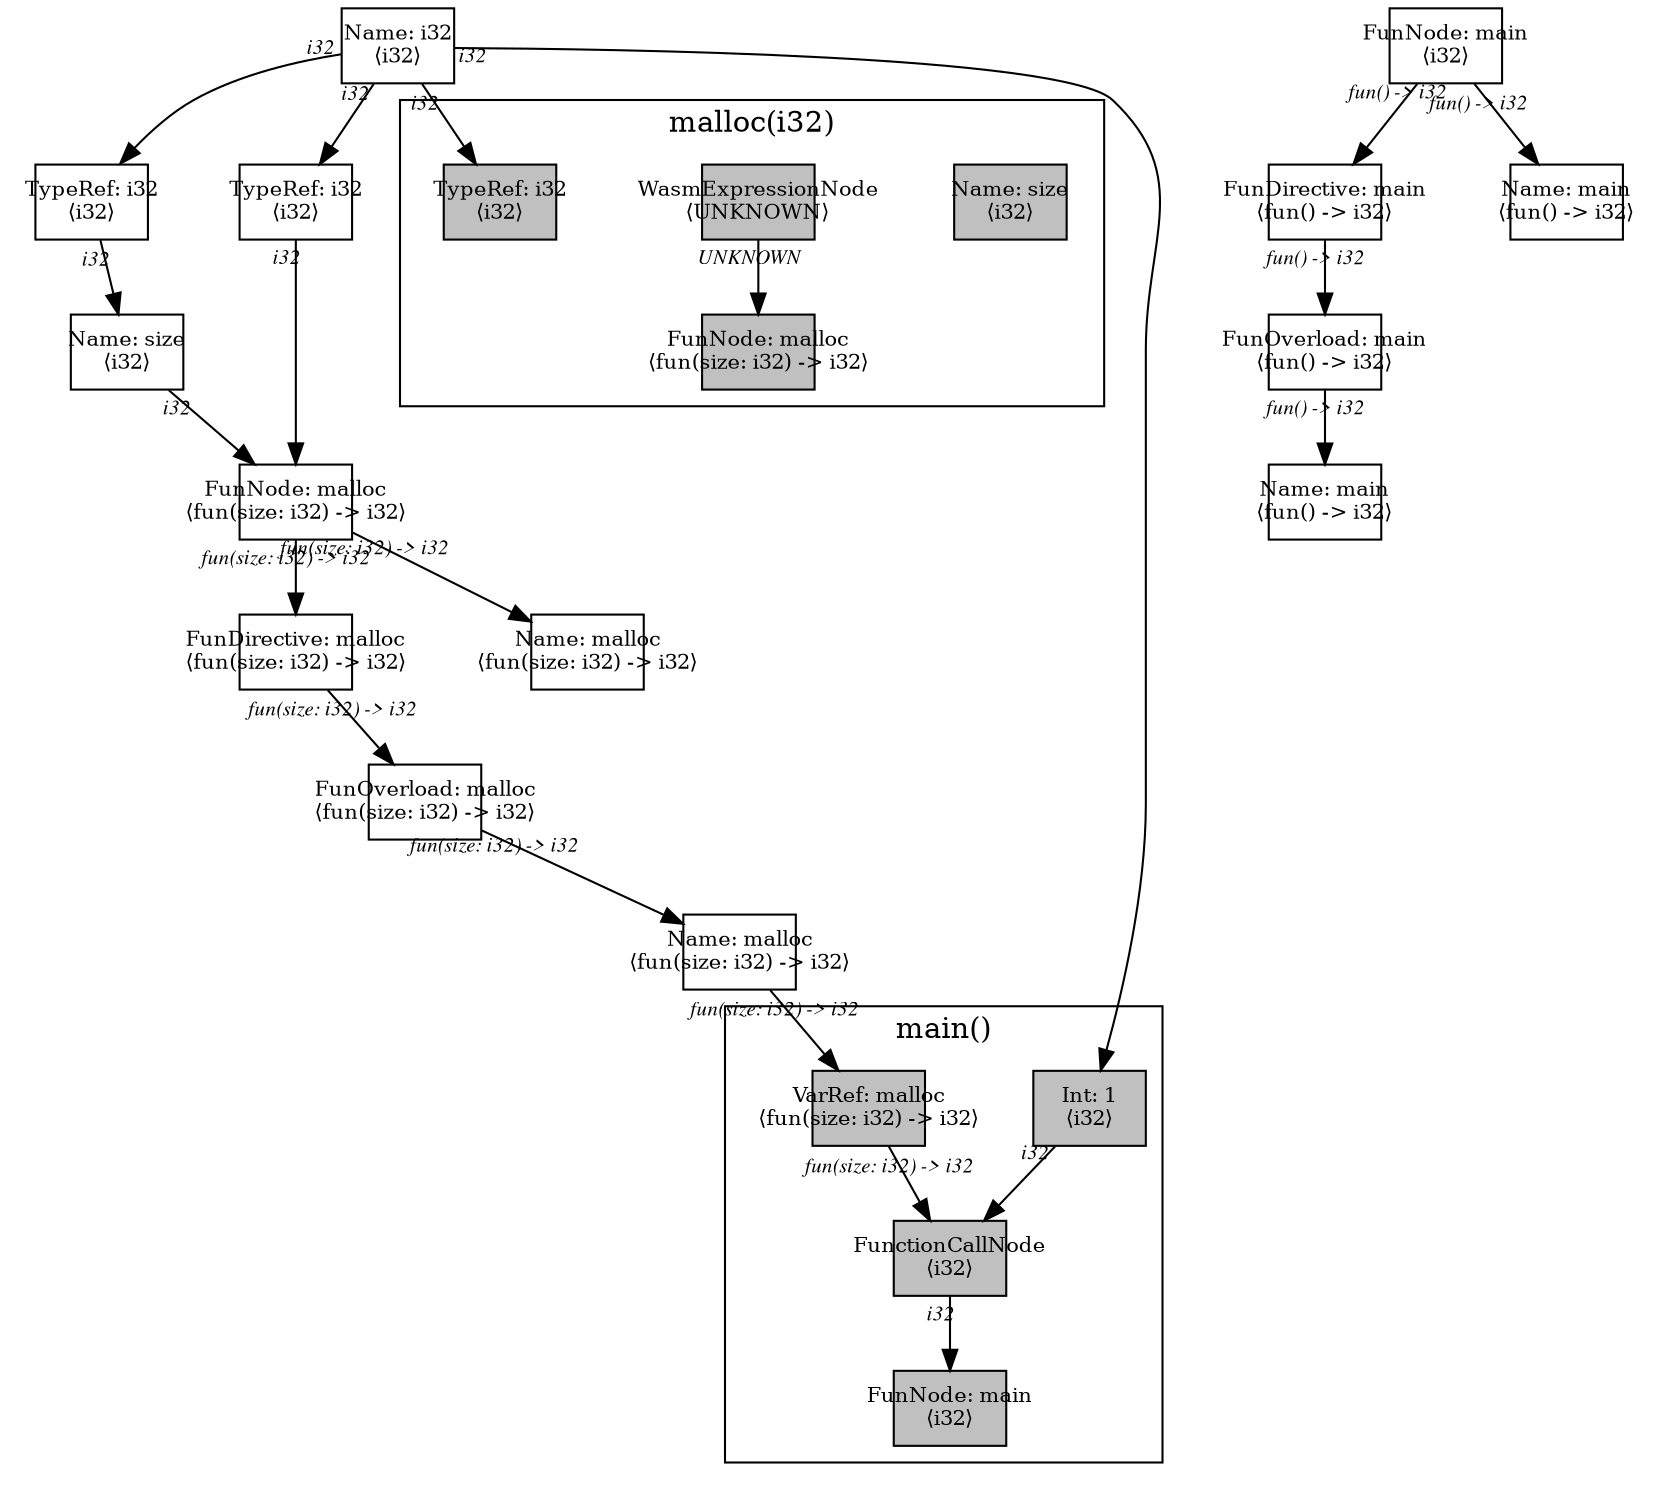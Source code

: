 digraph Document {
  node [shape=box,fixedsize=shape fontsize=10]
  1 [label="Name: i32\n⟨i32⟩", fillcolor=grey];
  2 [label="FunOverload: malloc\n⟨fun(size: i32) -> i32⟩", fillcolor=grey];
  3 [label="FunDirective: malloc\n⟨fun(size: i32) -> i32⟩", fillcolor=grey];
  4 [label="FunNode: malloc\n⟨fun(size: i32) -> i32⟩", fillcolor=grey];
  5 [label="TypeRef: i32\n⟨i32⟩", fillcolor=grey];
  6 [label="Name: size\n⟨i32⟩", fillcolor=grey];
  7 [label="TypeRef: i32\n⟨i32⟩", fillcolor=grey];
  8 [label="Name: malloc\n⟨fun(size: i32) -> i32⟩", fillcolor=grey];
  9 [label="Name: malloc\n⟨fun(size: i32) -> i32⟩", fillcolor=grey];
  10 [label="FunOverload: main\n⟨fun() -> i32⟩", fillcolor=grey];
  11 [label="FunDirective: main\n⟨fun() -> i32⟩", fillcolor=grey];
  12 [label="FunNode: main\n⟨i32⟩", fillcolor=grey];
  13 [label="Name: main\n⟨fun() -> i32⟩", fillcolor=grey];
  14 [label="Name: main\n⟨fun() -> i32⟩", fillcolor=grey];
  subgraph cluster0 {
    node [style=filled, fillcolor=grey];
    15 [label="FunctionCallNode\n⟨i32⟩", fillcolor=grey];
    16 [label="VarRef: malloc\n⟨fun(size: i32) -> i32⟩", fillcolor=grey];
    17 [label="Int: 1\n⟨i32⟩", fillcolor=grey];
    18 [label="FunNode: main\n⟨i32⟩", fillcolor=grey];
    15 -> 18[taillabel="i32" labeldistance="1" fontname="times  italic" fontsize = 10 color="black" ];
    16 -> 15[taillabel="fun(size: i32) -> i32" labeldistance="1" fontname="times  italic" fontsize = 10 color="black" ];
    17 -> 15[taillabel="i32" labeldistance="1" fontname="times  italic" fontsize = 10 color="black" ];
  label = "main()";
}
  subgraph cluster1 {
    node [style=filled, fillcolor=grey];
    19 [label="Name: size\n⟨i32⟩", fillcolor=grey];
    20 [label="WasmExpressionNode\n⟨UNKNOWN⟩", fillcolor=grey];
    21 [label="FunNode: malloc\n⟨fun(size: i32) -> i32⟩", fillcolor=grey];
    22 [label="TypeRef: i32\n⟨i32⟩", fillcolor=grey];
    20 -> 21[taillabel="UNKNOWN" labeldistance="1" fontname="times  italic" fontsize = 10 color="black" ];
  label = "malloc(i32)";
}
  1 -> 5[taillabel="i32" labeldistance="1" fontname="times  italic" fontsize = 10 color="black" ];
  1 -> 7[taillabel="i32" labeldistance="1" fontname="times  italic" fontsize = 10 color="black" ];
  1 -> 17[taillabel="i32" labeldistance="1" fontname="times  italic" fontsize = 10 color="black" ];
  1 -> 22[taillabel="i32" labeldistance="1" fontname="times  italic" fontsize = 10 color="black" ];
  2 -> 9[taillabel="fun(size: i32) -> i32" labeldistance="1" fontname="times  italic" fontsize = 10 color="black" ];
  3 -> 2[taillabel="fun(size: i32) -> i32" labeldistance="1" fontname="times  italic" fontsize = 10 color="black" ];
  4 -> 8[taillabel="fun(size: i32) -> i32" labeldistance="1" fontname="times  italic" fontsize = 10 color="black" ];
  4 -> 3[taillabel="fun(size: i32) -> i32" labeldistance="1" fontname="times  italic" fontsize = 10 color="black" ];
  5 -> 6[taillabel="i32" labeldistance="1" fontname="times  italic" fontsize = 10 color="black" ];
  6 -> 4[taillabel="i32" labeldistance="1" fontname="times  italic" fontsize = 10 color="black" ];
  7 -> 4[taillabel="i32" labeldistance="1" fontname="times  italic" fontsize = 10 color="black" ];
  9 -> 16[taillabel="fun(size: i32) -> i32" labeldistance="1" fontname="times  italic" fontsize = 10 color="black" ];
  10 -> 14[taillabel="fun() -> i32" labeldistance="1" fontname="times  italic" fontsize = 10 color="black" ];
  11 -> 10[taillabel="fun() -> i32" labeldistance="1" fontname="times  italic" fontsize = 10 color="black" ];
  12 -> 13[taillabel="fun() -> i32" labeldistance="1" fontname="times  italic" fontsize = 10 color="black" ];
  12 -> 11[taillabel="fun() -> i32" labeldistance="1" fontname="times  italic" fontsize = 10 color="black" ];
  label="";
}
